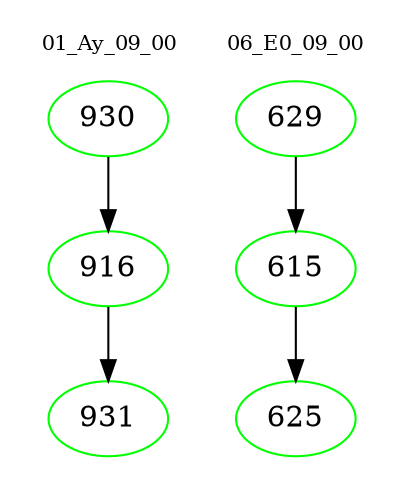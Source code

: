 digraph{
subgraph cluster_0 {
color = white
label = "01_Ay_09_00";
fontsize=10;
T0_930 [label="930", color="green"]
T0_930 -> T0_916 [color="black"]
T0_916 [label="916", color="green"]
T0_916 -> T0_931 [color="black"]
T0_931 [label="931", color="green"]
}
subgraph cluster_1 {
color = white
label = "06_E0_09_00";
fontsize=10;
T1_629 [label="629", color="green"]
T1_629 -> T1_615 [color="black"]
T1_615 [label="615", color="green"]
T1_615 -> T1_625 [color="black"]
T1_625 [label="625", color="green"]
}
}
